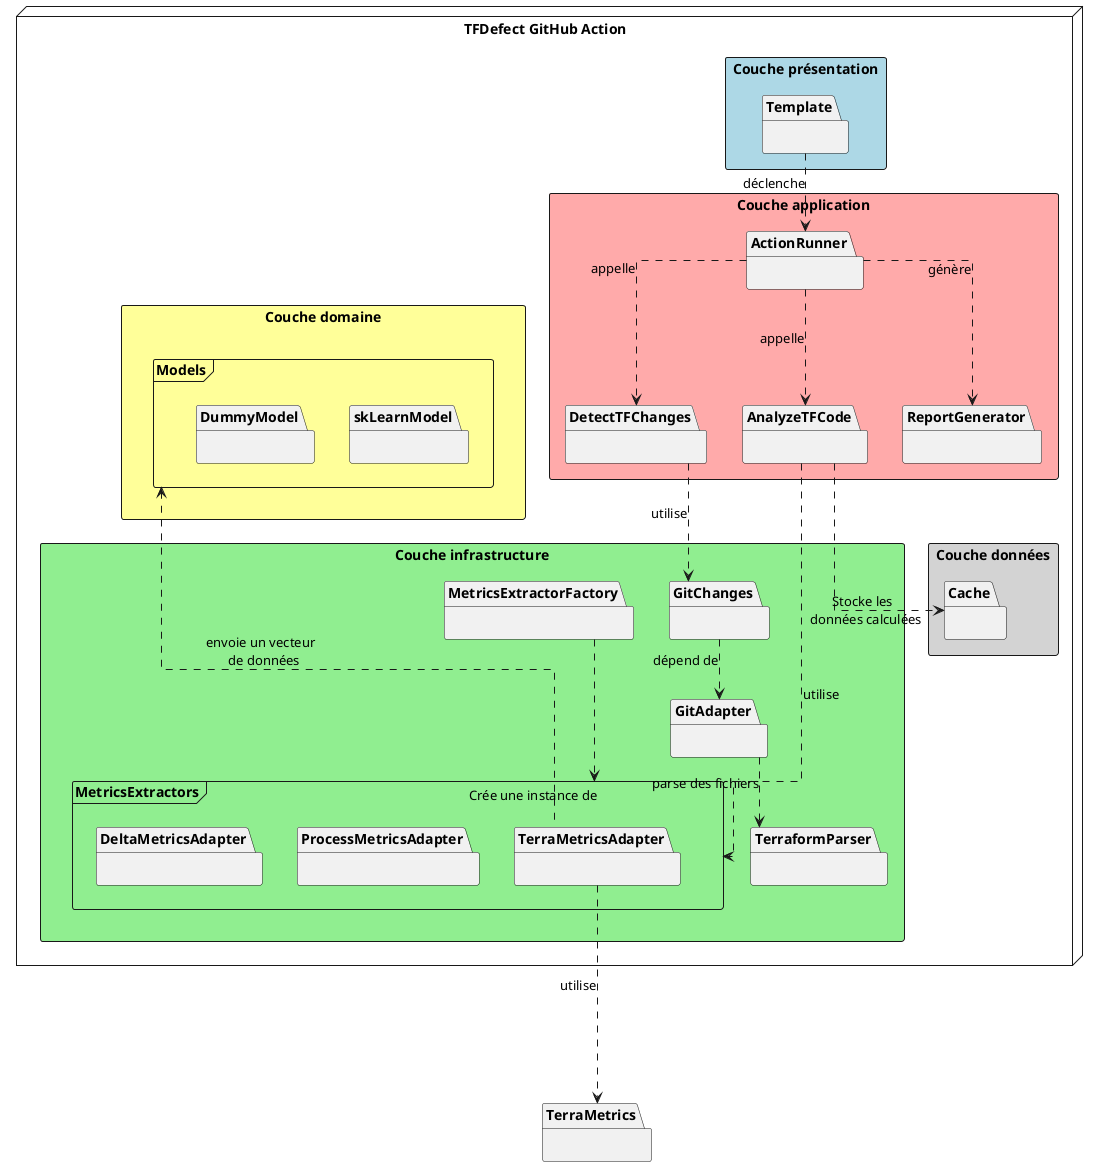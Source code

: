 @startuml
skinparam linetype ortho

node "TFDefect GitHub Action" {
    
    rectangle "Couche présentation"  #ADD8E6 {
        package "Template" {}
    }

    rectangle "Couche application" #FFAAAA {
        package "ActionRunner" {}
        package "AnalyzeTFCode" {}
        package "DetectTFChanges" {}
        package "ReportGenerator" {}
    }

    rectangle "Couche domaine" #FFFF99 {
        frame "Models" {
            package "skLearnModel" {}
            package "DummyModel" {}
        }    
    }

    rectangle "Couche infrastructure" #90EE90 {
        package "GitChanges" {}
        package "GitAdapter" {}
        package "TerraformParser" {}
        frame "MetricsExtractors" {
            package "TerraMetricsAdapter" {}
            package "ProcessMetricsAdapter" {}
            package "DeltaMetricsAdapter" {}
        }
        package "MetricsExtractorFactory" {}
        
    }

    rectangle "Couche données" #D3D3D3 {
        package "Cache" {}
    }
}

package TerraMetrics{}

' Relations entre les couches
Template ..> ActionRunner : "déclenche"

ActionRunner ..> DetectTFChanges : "appelle"
ActionRunner ..> AnalyzeTFCode : "appelle"
ActionRunner ..> ReportGenerator : "génère"

DetectTFChanges ..> GitChanges : "utilise"
GitChanges ..> GitAdapter : "dépend de"
GitAdapter ..> TerraformParser : "parse des fichiers"

AnalyzeTFCode .down.> Cache: Stocke les \n données calculées
AnalyzeTFCode ...> MetricsExtractors: utilise
TerraMetricsAdapter ....> TerraMetrics: utilise
Models <.... TerraMetricsAdapter : "envoie un vecteur \n de données"

MetricsExtractorFactory ...> MetricsExtractors: Crée une instance de
@enduml

